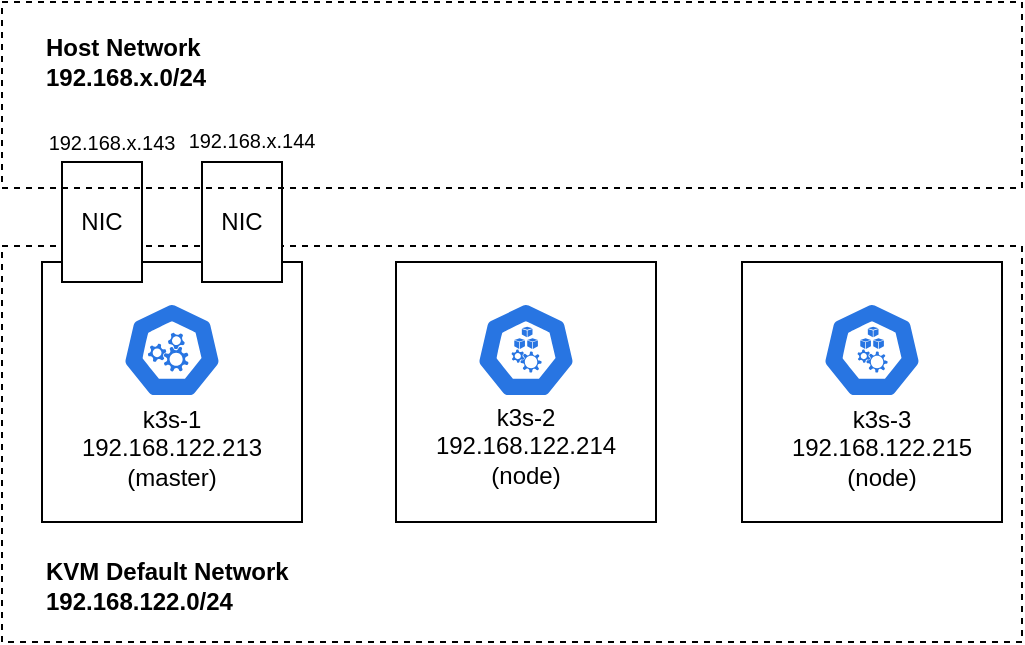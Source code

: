 <mxfile version="15.1.4" type="github">
  <diagram id="h_kEZvT0_YcyKvdCwkHj" name="Page-1">
    <mxGraphModel dx="695" dy="451" grid="1" gridSize="10" guides="1" tooltips="1" connect="1" arrows="1" fold="1" page="1" pageScale="1" pageWidth="850" pageHeight="1100" math="0" shadow="0">
      <root>
        <mxCell id="0" />
        <mxCell id="1" parent="0" />
        <mxCell id="Z65T4Vw5NKFP5OrjWW3G-12" value="" style="whiteSpace=wrap;html=1;aspect=fixed;" parent="1" vertex="1">
          <mxGeometry x="430" y="170" width="130" height="130" as="geometry" />
        </mxCell>
        <mxCell id="Z65T4Vw5NKFP5OrjWW3G-11" value="" style="whiteSpace=wrap;html=1;aspect=fixed;" parent="1" vertex="1">
          <mxGeometry x="257" y="170" width="130" height="130" as="geometry" />
        </mxCell>
        <mxCell id="Z65T4Vw5NKFP5OrjWW3G-10" value="" style="whiteSpace=wrap;html=1;aspect=fixed;" parent="1" vertex="1">
          <mxGeometry x="80" y="170" width="130" height="130" as="geometry" />
        </mxCell>
        <mxCell id="Z65T4Vw5NKFP5OrjWW3G-8" value="" style="rounded=0;whiteSpace=wrap;html=1;dashed=1;fillColor=none;" parent="1" vertex="1">
          <mxGeometry x="60" y="162" width="510" height="198" as="geometry" />
        </mxCell>
        <mxCell id="Z65T4Vw5NKFP5OrjWW3G-1" value="" style="html=1;dashed=0;whitespace=wrap;fillColor=#2875E2;strokeColor=#ffffff;points=[[0.005,0.63,0],[0.1,0.2,0],[0.9,0.2,0],[0.5,0,0],[0.995,0.63,0],[0.72,0.99,0],[0.5,1,0],[0.28,0.99,0]];shape=mxgraph.kubernetes.icon;prIcon=master" parent="1" vertex="1">
          <mxGeometry x="120" y="190" width="50" height="48" as="geometry" />
        </mxCell>
        <mxCell id="Z65T4Vw5NKFP5OrjWW3G-2" value="" style="html=1;dashed=0;whitespace=wrap;fillColor=#2875E2;strokeColor=#ffffff;points=[[0.005,0.63,0],[0.1,0.2,0],[0.9,0.2,0],[0.5,0,0],[0.995,0.63,0],[0.72,0.99,0],[0.5,1,0],[0.28,0.99,0]];shape=mxgraph.kubernetes.icon;prIcon=node" parent="1" vertex="1">
          <mxGeometry x="297" y="190" width="50" height="48" as="geometry" />
        </mxCell>
        <mxCell id="Z65T4Vw5NKFP5OrjWW3G-3" value="" style="html=1;dashed=0;whitespace=wrap;fillColor=#2875E2;strokeColor=#ffffff;points=[[0.005,0.63,0],[0.1,0.2,0],[0.9,0.2,0],[0.5,0,0],[0.995,0.63,0],[0.72,0.99,0],[0.5,1,0],[0.28,0.99,0]];shape=mxgraph.kubernetes.icon;prIcon=node" parent="1" vertex="1">
          <mxGeometry x="470" y="190" width="50" height="48" as="geometry" />
        </mxCell>
        <mxCell id="Z65T4Vw5NKFP5OrjWW3G-4" value="&lt;div align=&quot;center&quot;&gt;k3s-1&lt;/div&gt;&lt;div align=&quot;center&quot;&gt;192.168.122.213&lt;br&gt;&lt;/div&gt;&lt;div align=&quot;center&quot;&gt;(master)&lt;br&gt;&lt;/div&gt;" style="text;html=1;strokeColor=none;fillColor=none;align=center;verticalAlign=middle;whiteSpace=wrap;rounded=0;" parent="1" vertex="1">
          <mxGeometry x="125" y="253" width="40" height="20" as="geometry" />
        </mxCell>
        <mxCell id="Z65T4Vw5NKFP5OrjWW3G-6" value="&lt;div align=&quot;center&quot;&gt;k3s-2&lt;/div&gt;&lt;div align=&quot;center&quot;&gt;192.168.122.214&lt;br&gt;&lt;/div&gt;&lt;div align=&quot;center&quot;&gt;(node)&lt;br&gt;&lt;/div&gt;" style="text;html=1;strokeColor=none;fillColor=none;align=center;verticalAlign=middle;whiteSpace=wrap;rounded=0;" parent="1" vertex="1">
          <mxGeometry x="302" y="233" width="40" height="58" as="geometry" />
        </mxCell>
        <mxCell id="Z65T4Vw5NKFP5OrjWW3G-7" value="&lt;div align=&quot;center&quot;&gt;k3s-3&lt;/div&gt;&lt;div align=&quot;center&quot;&gt;192.168.122.215&lt;br&gt;&lt;/div&gt;&lt;div align=&quot;center&quot;&gt;(node)&lt;br&gt;&lt;/div&gt;" style="text;html=1;strokeColor=none;fillColor=none;align=center;verticalAlign=middle;whiteSpace=wrap;rounded=0;" parent="1" vertex="1">
          <mxGeometry x="480" y="234" width="40" height="58" as="geometry" />
        </mxCell>
        <mxCell id="Z65T4Vw5NKFP5OrjWW3G-13" value="NIC" style="rounded=0;whiteSpace=wrap;html=1;" parent="1" vertex="1">
          <mxGeometry x="90" y="120" width="40" height="60" as="geometry" />
        </mxCell>
        <mxCell id="Z65T4Vw5NKFP5OrjWW3G-14" value="NIC" style="rounded=0;whiteSpace=wrap;html=1;" parent="1" vertex="1">
          <mxGeometry x="160" y="120" width="40" height="60" as="geometry" />
        </mxCell>
        <mxCell id="Z65T4Vw5NKFP5OrjWW3G-15" value="KVM Default Network 192.168.122.0/24" style="text;html=1;strokeColor=none;fillColor=none;align=left;verticalAlign=middle;whiteSpace=wrap;rounded=0;dashed=1;fontStyle=1" parent="1" vertex="1">
          <mxGeometry x="80" y="322" width="200" height="20" as="geometry" />
        </mxCell>
        <mxCell id="Z65T4Vw5NKFP5OrjWW3G-16" value="" style="rounded=0;whiteSpace=wrap;html=1;dashed=1;fillColor=none;" parent="1" vertex="1">
          <mxGeometry x="60" y="40" width="510" height="93" as="geometry" />
        </mxCell>
        <mxCell id="Z65T4Vw5NKFP5OrjWW3G-17" value="&lt;div&gt;Host Network&lt;/div&gt;&lt;div&gt;192.168.x.0/24&lt;/div&gt;" style="text;html=1;strokeColor=none;fillColor=none;align=left;verticalAlign=middle;whiteSpace=wrap;rounded=0;dashed=1;fontStyle=1" parent="1" vertex="1">
          <mxGeometry x="80" y="60" width="200" height="20" as="geometry" />
        </mxCell>
        <mxCell id="Z65T4Vw5NKFP5OrjWW3G-18" value="&lt;div style=&quot;font-size: 10px&quot; align=&quot;center&quot;&gt;192.168.x.143&lt;/div&gt;" style="text;html=1;strokeColor=none;fillColor=none;align=center;verticalAlign=middle;whiteSpace=wrap;rounded=0;fontSize=10;" parent="1" vertex="1">
          <mxGeometry x="95" y="100" width="40" height="20" as="geometry" />
        </mxCell>
        <mxCell id="Z65T4Vw5NKFP5OrjWW3G-21" value="&lt;div style=&quot;font-size: 10px&quot; align=&quot;center&quot;&gt;192.168.x.144&lt;/div&gt;&lt;div style=&quot;font-size: 10px&quot; align=&quot;center&quot;&gt;&lt;br&gt;&lt;/div&gt;" style="text;html=1;strokeColor=none;fillColor=none;align=center;verticalAlign=middle;whiteSpace=wrap;rounded=0;fontSize=10;" parent="1" vertex="1">
          <mxGeometry x="165" y="105" width="40" height="20" as="geometry" />
        </mxCell>
      </root>
    </mxGraphModel>
  </diagram>
</mxfile>
